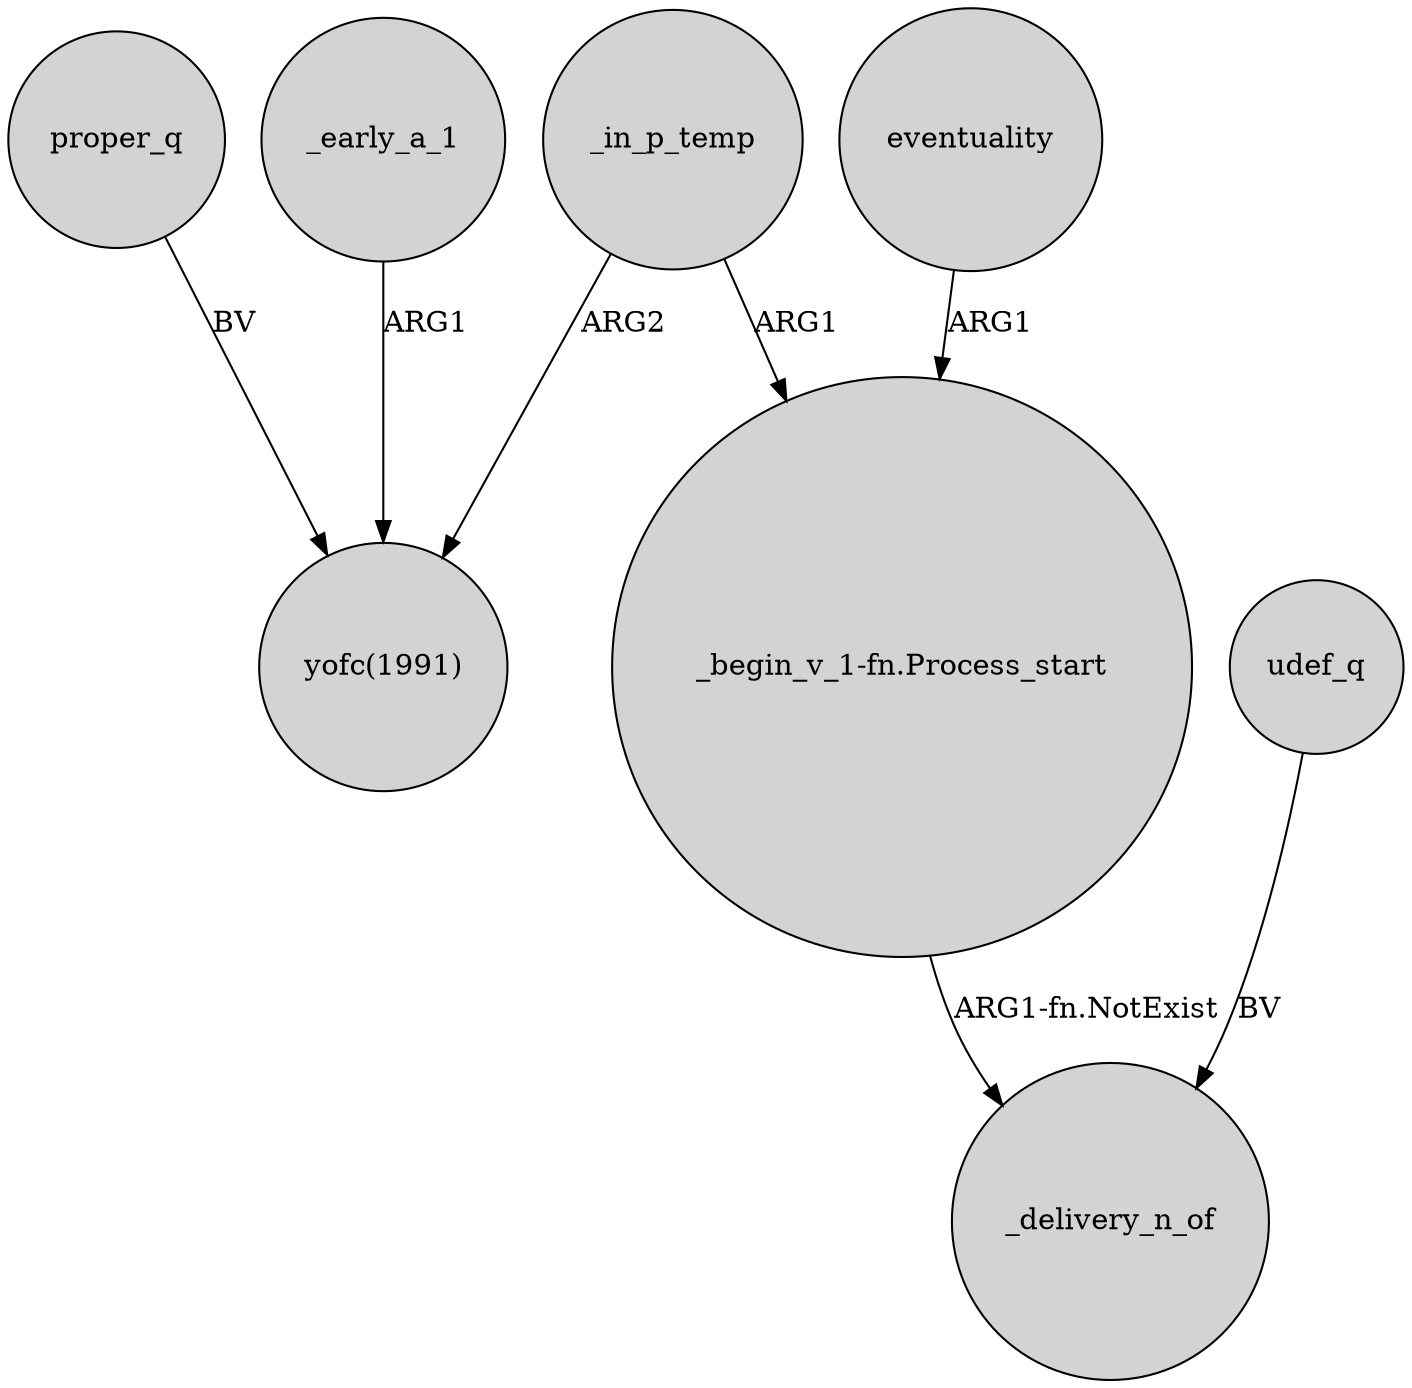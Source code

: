 digraph {
	node [shape=circle style=filled]
	proper_q -> "yofc(1991)" [label=BV]
	"_begin_v_1-fn.Process_start" -> _delivery_n_of [label="ARG1-fn.NotExist"]
	_early_a_1 -> "yofc(1991)" [label=ARG1]
	_in_p_temp -> "_begin_v_1-fn.Process_start" [label=ARG1]
	eventuality -> "_begin_v_1-fn.Process_start" [label=ARG1]
	_in_p_temp -> "yofc(1991)" [label=ARG2]
	udef_q -> _delivery_n_of [label=BV]
}
